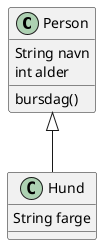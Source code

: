@startuml test

class Person {
    String navn
    int alder
    bursdag()
}
class Hund {
    String farge
}

Person <|-- Hund

@enduml